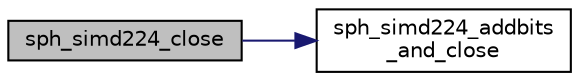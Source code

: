 digraph "sph_simd224_close"
{
  edge [fontname="Helvetica",fontsize="10",labelfontname="Helvetica",labelfontsize="10"];
  node [fontname="Helvetica",fontsize="10",shape=record];
  rankdir="LR";
  Node5 [label="sph_simd224_close",height=0.2,width=0.4,color="black", fillcolor="grey75", style="filled", fontcolor="black"];
  Node5 -> Node6 [color="midnightblue",fontsize="10",style="solid",fontname="Helvetica"];
  Node6 [label="sph_simd224_addbits\l_and_close",height=0.2,width=0.4,color="black", fillcolor="white", style="filled",URL="$simd_8c.html#a6e1e6455d54d00778d0a04a3be33d9a1",tooltip="Add a few additional bits (0 to 7) to the current computation, then terminate it and output the resul..."];
}
